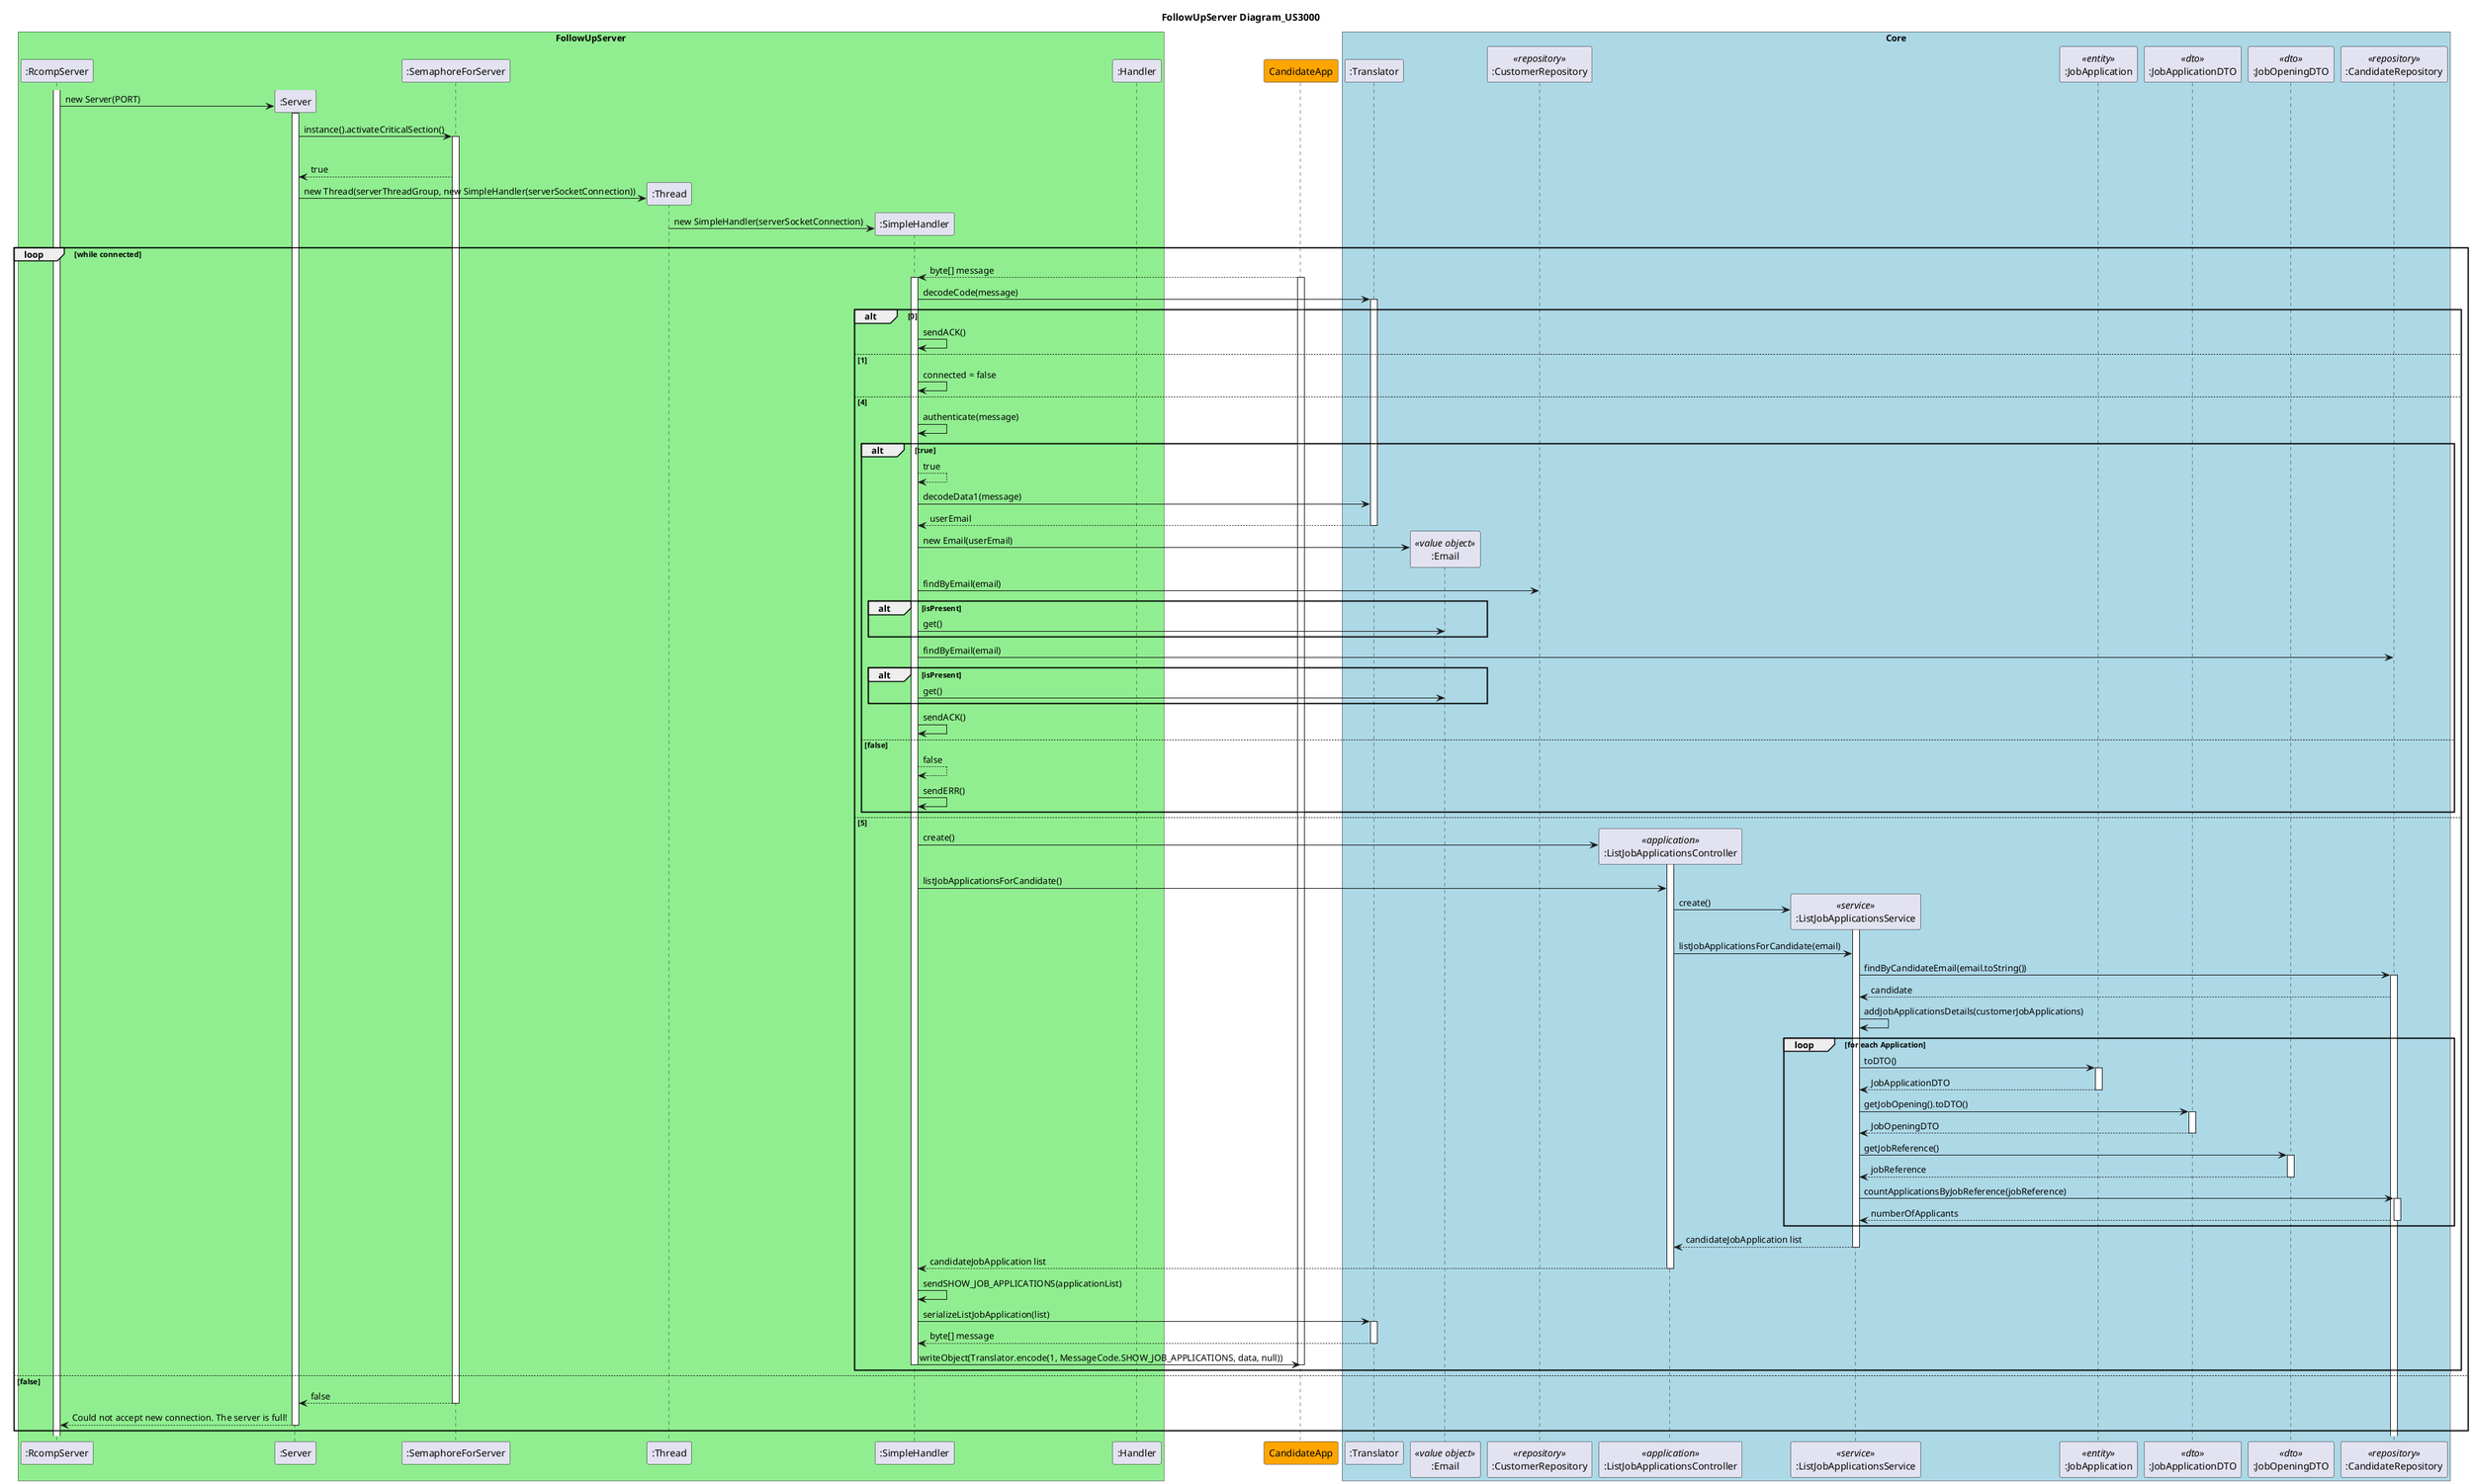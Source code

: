 @startuml
title FollowUpServer Diagram_US3000


box "FollowUpServer" #lightgreen
participant ":RcompServer" as Rcomp
participant ":Server" as server
participant ":SemaphoreForServer" as semaphore
participant ":Thread" as thread
participant ":SimpleHandler" as simple
participant ":Handler" as handler
end box

participant "CandidateApp"  as Capp #orange


box "Core" #lightblue
participant ":Translator" as translator
participant ":Email" as email <<value object>>
participant ":CustomerRepository" as customer <<repository>>
participant ":ListJobApplicationsController" as jobApplications <<application>>
participant ":ListJobApplicationsService" as jobApplicationService <<service>>
participant ":JobApplication" as O <<entity>>
participant ":JobApplicationDTO" as dto <<dto>>
participant ":JobOpeningDTO" as dtoO <<dto>>
participant ":CandidateRepository" as candidatee <<repository>>
end box

activate Rcomp
Rcomp -> server**: new Server(PORT)
activate server
server -> semaphore: instance().activateCriticalSection()
activate semaphore

alt true
semaphore --> server: true
server -> thread** : new Thread(serverThreadGroup, new SimpleHandler(serverSocketConnection))
& thread-> simple**: new SimpleHandler(serverSocketConnection)

loop while connected
Capp --> simple: byte[] message
activate Capp
activate simple
simple -> translator: decodeCode(message)
activate translator

alt 0
simple -> simple: sendACK()
else 1
simple -> simple: connected = false
else 4
simple -> simple: authenticate(message)

alt true
simple --> simple: true
simple -> translator: decodeData1(message)
translator --> simple: userEmail
deactivate translator
simple -> email**: new Email(userEmail)
simple -> customer: findByEmail(email)

alt isPresent
simple -> email: get()
end

simple -> candidatee: findByEmail(email)

alt isPresent
simple -> email: get()
end
simple -> simple: sendACK()

else false
simple --> simple: false
simple -> simple: sendERR()
end

else 5
simple -> jobApplications**: create()
activate jobApplications
simple -> jobApplications: listJobApplicationsForCandidate()
jobApplications -> jobApplicationService**: create()
activate jobApplicationService
jobApplications -> jobApplicationService: listJobApplicationsForCandidate(email)
jobApplicationService -> candidatee: findByCandidateEmail(email.toString())
activate candidatee
candidatee --> jobApplicationService: candidate
jobApplicationService -> jobApplicationService: addJobApplicationsDetails(customerJobApplications)

loop for each Application

    jobApplicationService -> O: toDTO()
    activate O
    O --> jobApplicationService: JobApplicationDTO
    deactivate O
    jobApplicationService -> dto: getJobOpening().toDTO()
    activate dto
    dto --> jobApplicationService: JobOpeningDTO
    deactivate dto
    jobApplicationService -> dtoO: getJobReference()
    activate dtoO
    dtoO --> jobApplicationService: jobReference
    deactivate dtoO
    jobApplicationService -> candidatee : countApplicationsByJobReference(jobReference)
    activate candidatee
    candidatee --> jobApplicationService: numberOfApplicants
    deactivate candidatee

end

jobApplicationService --> jobApplications: candidateJobApplication list
deactivate jobApplicationService
jobApplications --> simple: candidateJobApplication list
deactivate jobApplications
simple -> simple: sendSHOW_JOB_APPLICATIONS(applicationList)
simple -> translator: serializeListJobApplication(list)
activate translator
translator --> simple: byte[] message
deactivate translator
simple -> Capp: writeObject(Translator.encode(1, MessageCode.SHOW_JOB_APPLICATIONS, data, null))
deactivate Capp
deactivate simple
end

else false
semaphore --> server: false
deactivate semaphore
server --> Rcomp: Could not accept new connection. The server is full!
deactivate server
end

@enduml